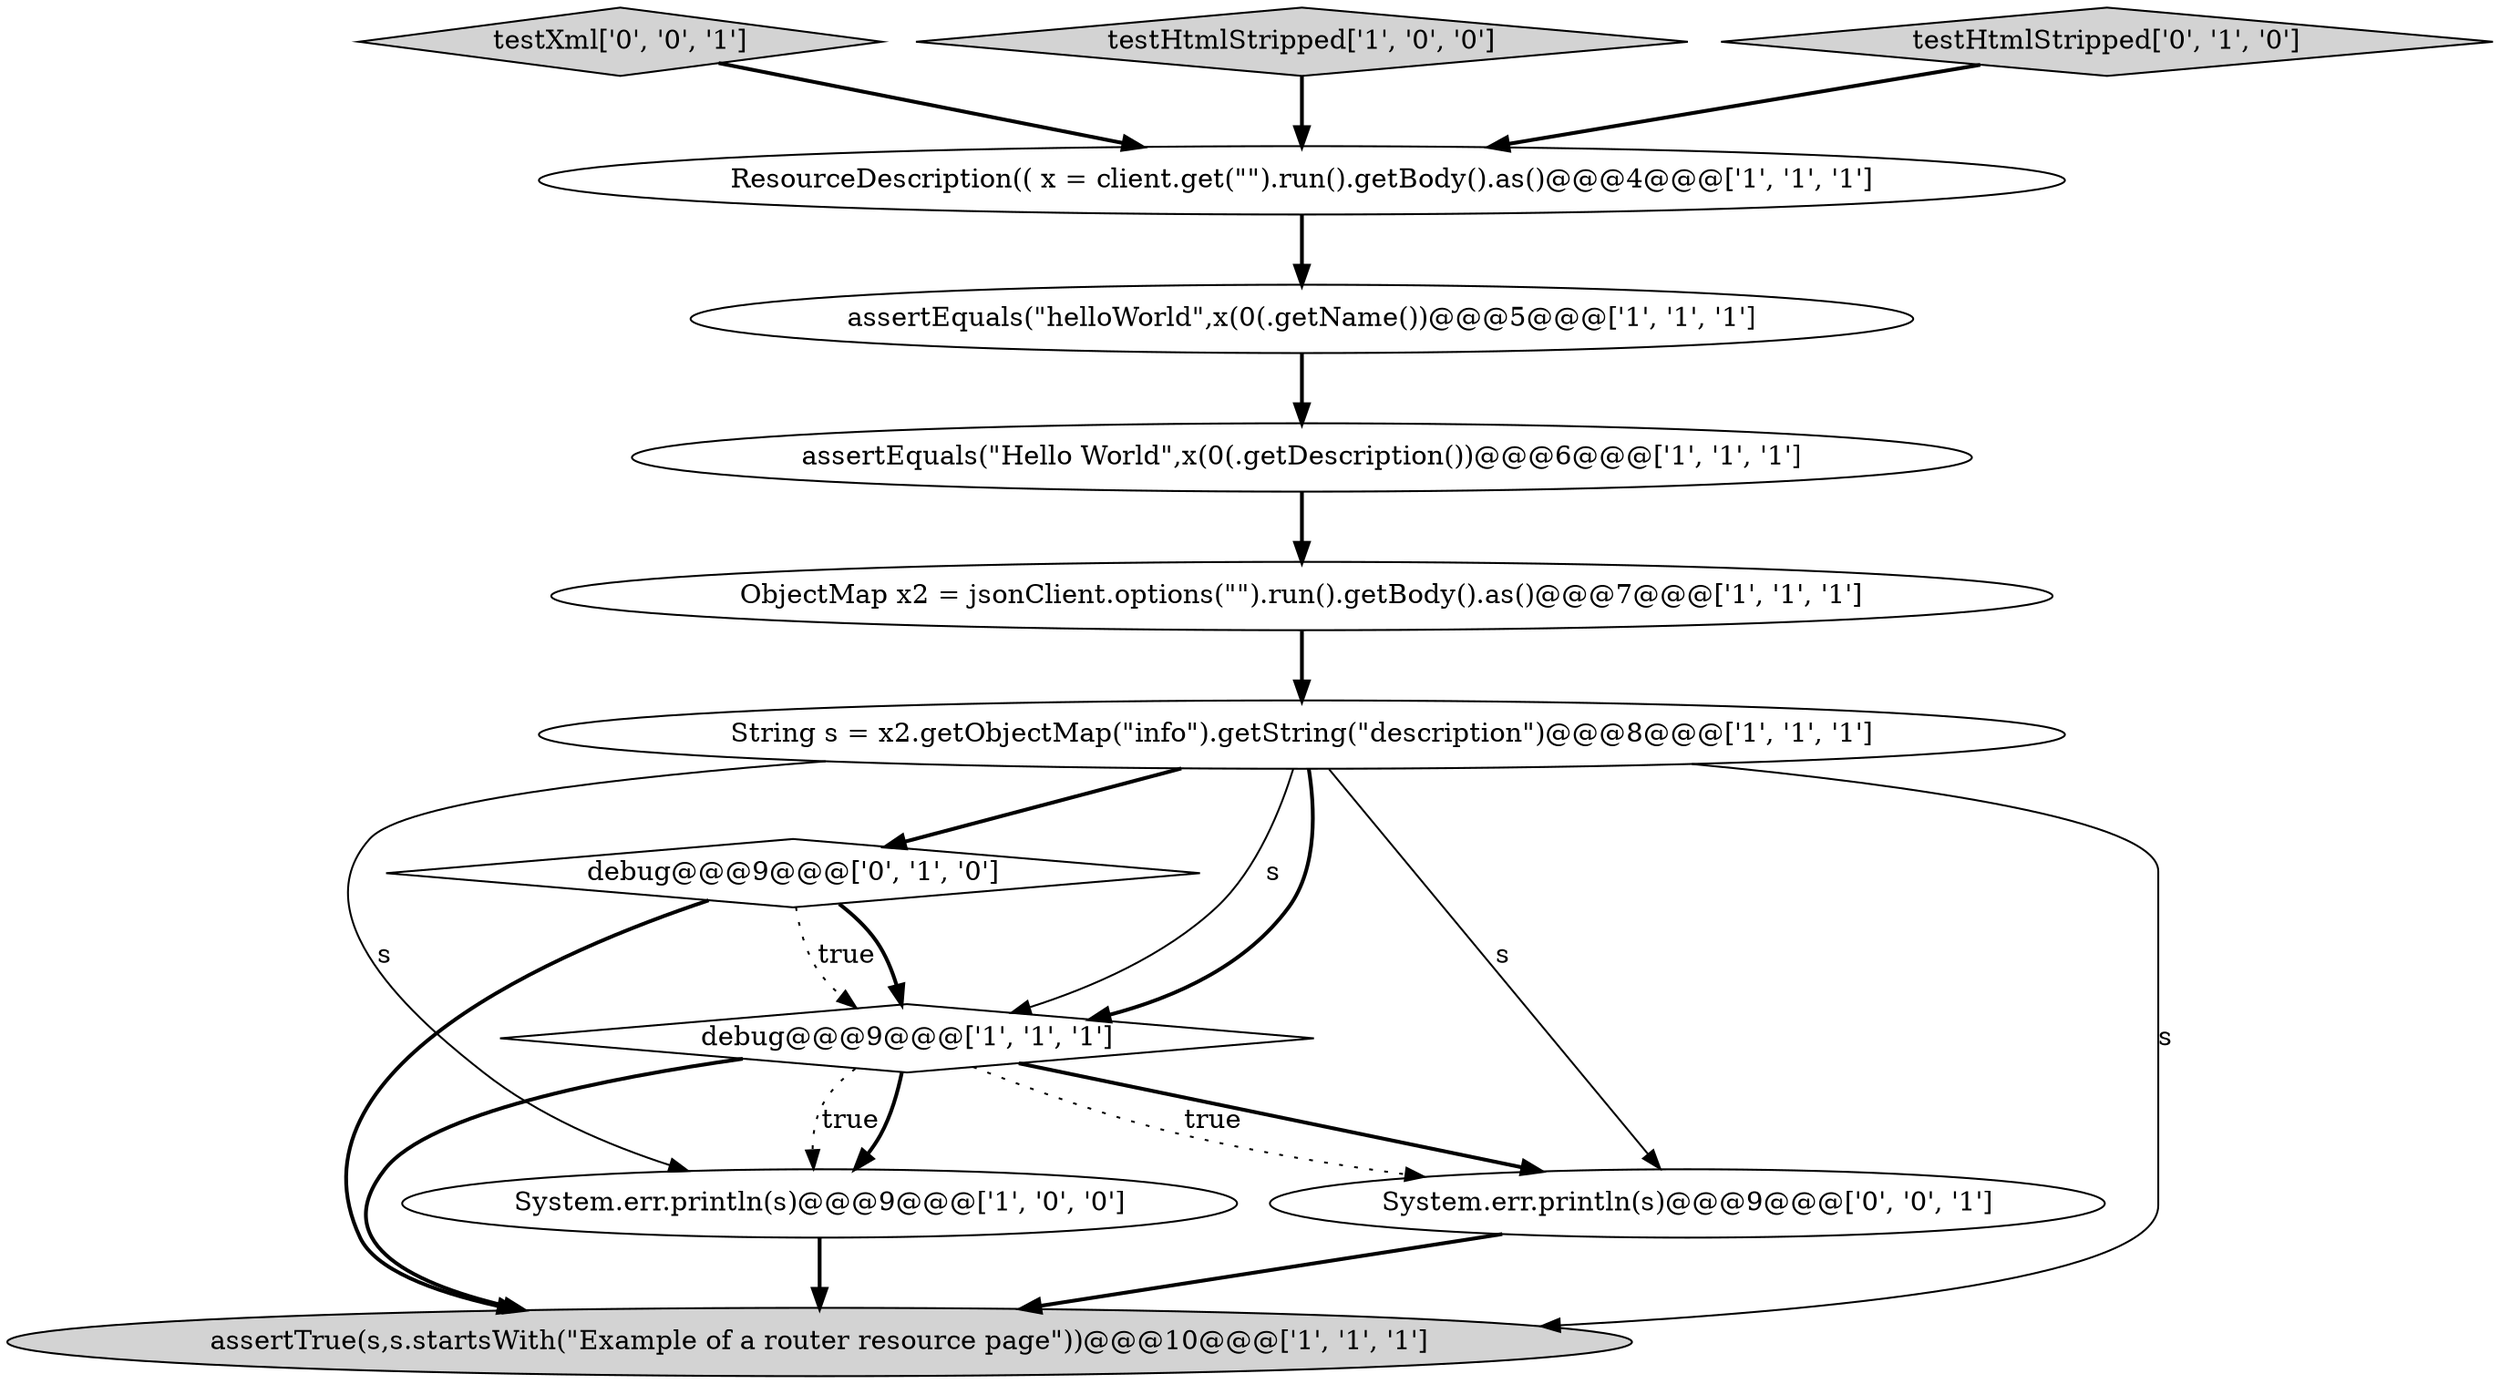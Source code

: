 digraph {
6 [style = filled, label = "ResourceDescription(( x = client.get(\"\").run().getBody().as()@@@4@@@['1', '1', '1']", fillcolor = white, shape = ellipse image = "AAA0AAABBB1BBB"];
11 [style = filled, label = "System.err.println(s)@@@9@@@['0', '0', '1']", fillcolor = white, shape = ellipse image = "AAA0AAABBB3BBB"];
0 [style = filled, label = "assertEquals(\"Hello World\",x(0(.getDescription())@@@6@@@['1', '1', '1']", fillcolor = white, shape = ellipse image = "AAA0AAABBB1BBB"];
12 [style = filled, label = "testXml['0', '0', '1']", fillcolor = lightgray, shape = diamond image = "AAA0AAABBB3BBB"];
3 [style = filled, label = "String s = x2.getObjectMap(\"info\").getString(\"description\")@@@8@@@['1', '1', '1']", fillcolor = white, shape = ellipse image = "AAA0AAABBB1BBB"];
1 [style = filled, label = "ObjectMap x2 = jsonClient.options(\"\").run().getBody().as()@@@7@@@['1', '1', '1']", fillcolor = white, shape = ellipse image = "AAA0AAABBB1BBB"];
8 [style = filled, label = "testHtmlStripped['1', '0', '0']", fillcolor = lightgray, shape = diamond image = "AAA0AAABBB1BBB"];
9 [style = filled, label = "debug@@@9@@@['0', '1', '0']", fillcolor = white, shape = diamond image = "AAA0AAABBB2BBB"];
5 [style = filled, label = "assertTrue(s,s.startsWith(\"Example of a router resource page\"))@@@10@@@['1', '1', '1']", fillcolor = lightgray, shape = ellipse image = "AAA0AAABBB1BBB"];
10 [style = filled, label = "testHtmlStripped['0', '1', '0']", fillcolor = lightgray, shape = diamond image = "AAA0AAABBB2BBB"];
2 [style = filled, label = "System.err.println(s)@@@9@@@['1', '0', '0']", fillcolor = white, shape = ellipse image = "AAA0AAABBB1BBB"];
4 [style = filled, label = "assertEquals(\"helloWorld\",x(0(.getName())@@@5@@@['1', '1', '1']", fillcolor = white, shape = ellipse image = "AAA0AAABBB1BBB"];
7 [style = filled, label = "debug@@@9@@@['1', '1', '1']", fillcolor = white, shape = diamond image = "AAA0AAABBB1BBB"];
7->2 [style = dotted, label="true"];
3->5 [style = solid, label="s"];
3->2 [style = solid, label="s"];
6->4 [style = bold, label=""];
10->6 [style = bold, label=""];
3->11 [style = solid, label="s"];
3->7 [style = solid, label="s"];
2->5 [style = bold, label=""];
9->7 [style = dotted, label="true"];
8->6 [style = bold, label=""];
7->11 [style = bold, label=""];
7->2 [style = bold, label=""];
3->7 [style = bold, label=""];
0->1 [style = bold, label=""];
7->11 [style = dotted, label="true"];
1->3 [style = bold, label=""];
3->9 [style = bold, label=""];
12->6 [style = bold, label=""];
7->5 [style = bold, label=""];
9->5 [style = bold, label=""];
4->0 [style = bold, label=""];
11->5 [style = bold, label=""];
9->7 [style = bold, label=""];
}
